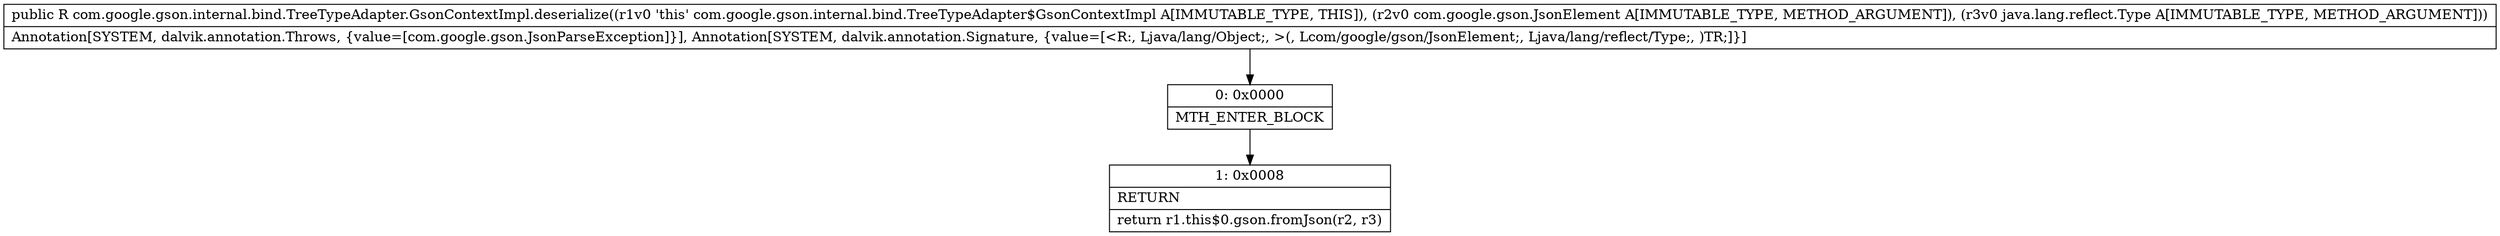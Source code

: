 digraph "CFG forcom.google.gson.internal.bind.TreeTypeAdapter.GsonContextImpl.deserialize(Lcom\/google\/gson\/JsonElement;Ljava\/lang\/reflect\/Type;)Ljava\/lang\/Object;" {
Node_0 [shape=record,label="{0\:\ 0x0000|MTH_ENTER_BLOCK\l}"];
Node_1 [shape=record,label="{1\:\ 0x0008|RETURN\l|return r1.this$0.gson.fromJson(r2, r3)\l}"];
MethodNode[shape=record,label="{public R com.google.gson.internal.bind.TreeTypeAdapter.GsonContextImpl.deserialize((r1v0 'this' com.google.gson.internal.bind.TreeTypeAdapter$GsonContextImpl A[IMMUTABLE_TYPE, THIS]), (r2v0 com.google.gson.JsonElement A[IMMUTABLE_TYPE, METHOD_ARGUMENT]), (r3v0 java.lang.reflect.Type A[IMMUTABLE_TYPE, METHOD_ARGUMENT]))  | Annotation[SYSTEM, dalvik.annotation.Throws, \{value=[com.google.gson.JsonParseException]\}], Annotation[SYSTEM, dalvik.annotation.Signature, \{value=[\<R:, Ljava\/lang\/Object;, \>(, Lcom\/google\/gson\/JsonElement;, Ljava\/lang\/reflect\/Type;, )TR;]\}]\l}"];
MethodNode -> Node_0;
Node_0 -> Node_1;
}

